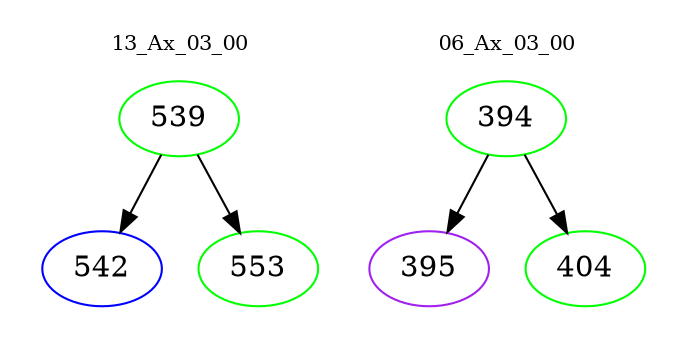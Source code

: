 digraph{
subgraph cluster_0 {
color = white
label = "13_Ax_03_00";
fontsize=10;
T0_539 [label="539", color="green"]
T0_539 -> T0_542 [color="black"]
T0_542 [label="542", color="blue"]
T0_539 -> T0_553 [color="black"]
T0_553 [label="553", color="green"]
}
subgraph cluster_1 {
color = white
label = "06_Ax_03_00";
fontsize=10;
T1_394 [label="394", color="green"]
T1_394 -> T1_395 [color="black"]
T1_395 [label="395", color="purple"]
T1_394 -> T1_404 [color="black"]
T1_404 [label="404", color="green"]
}
}
